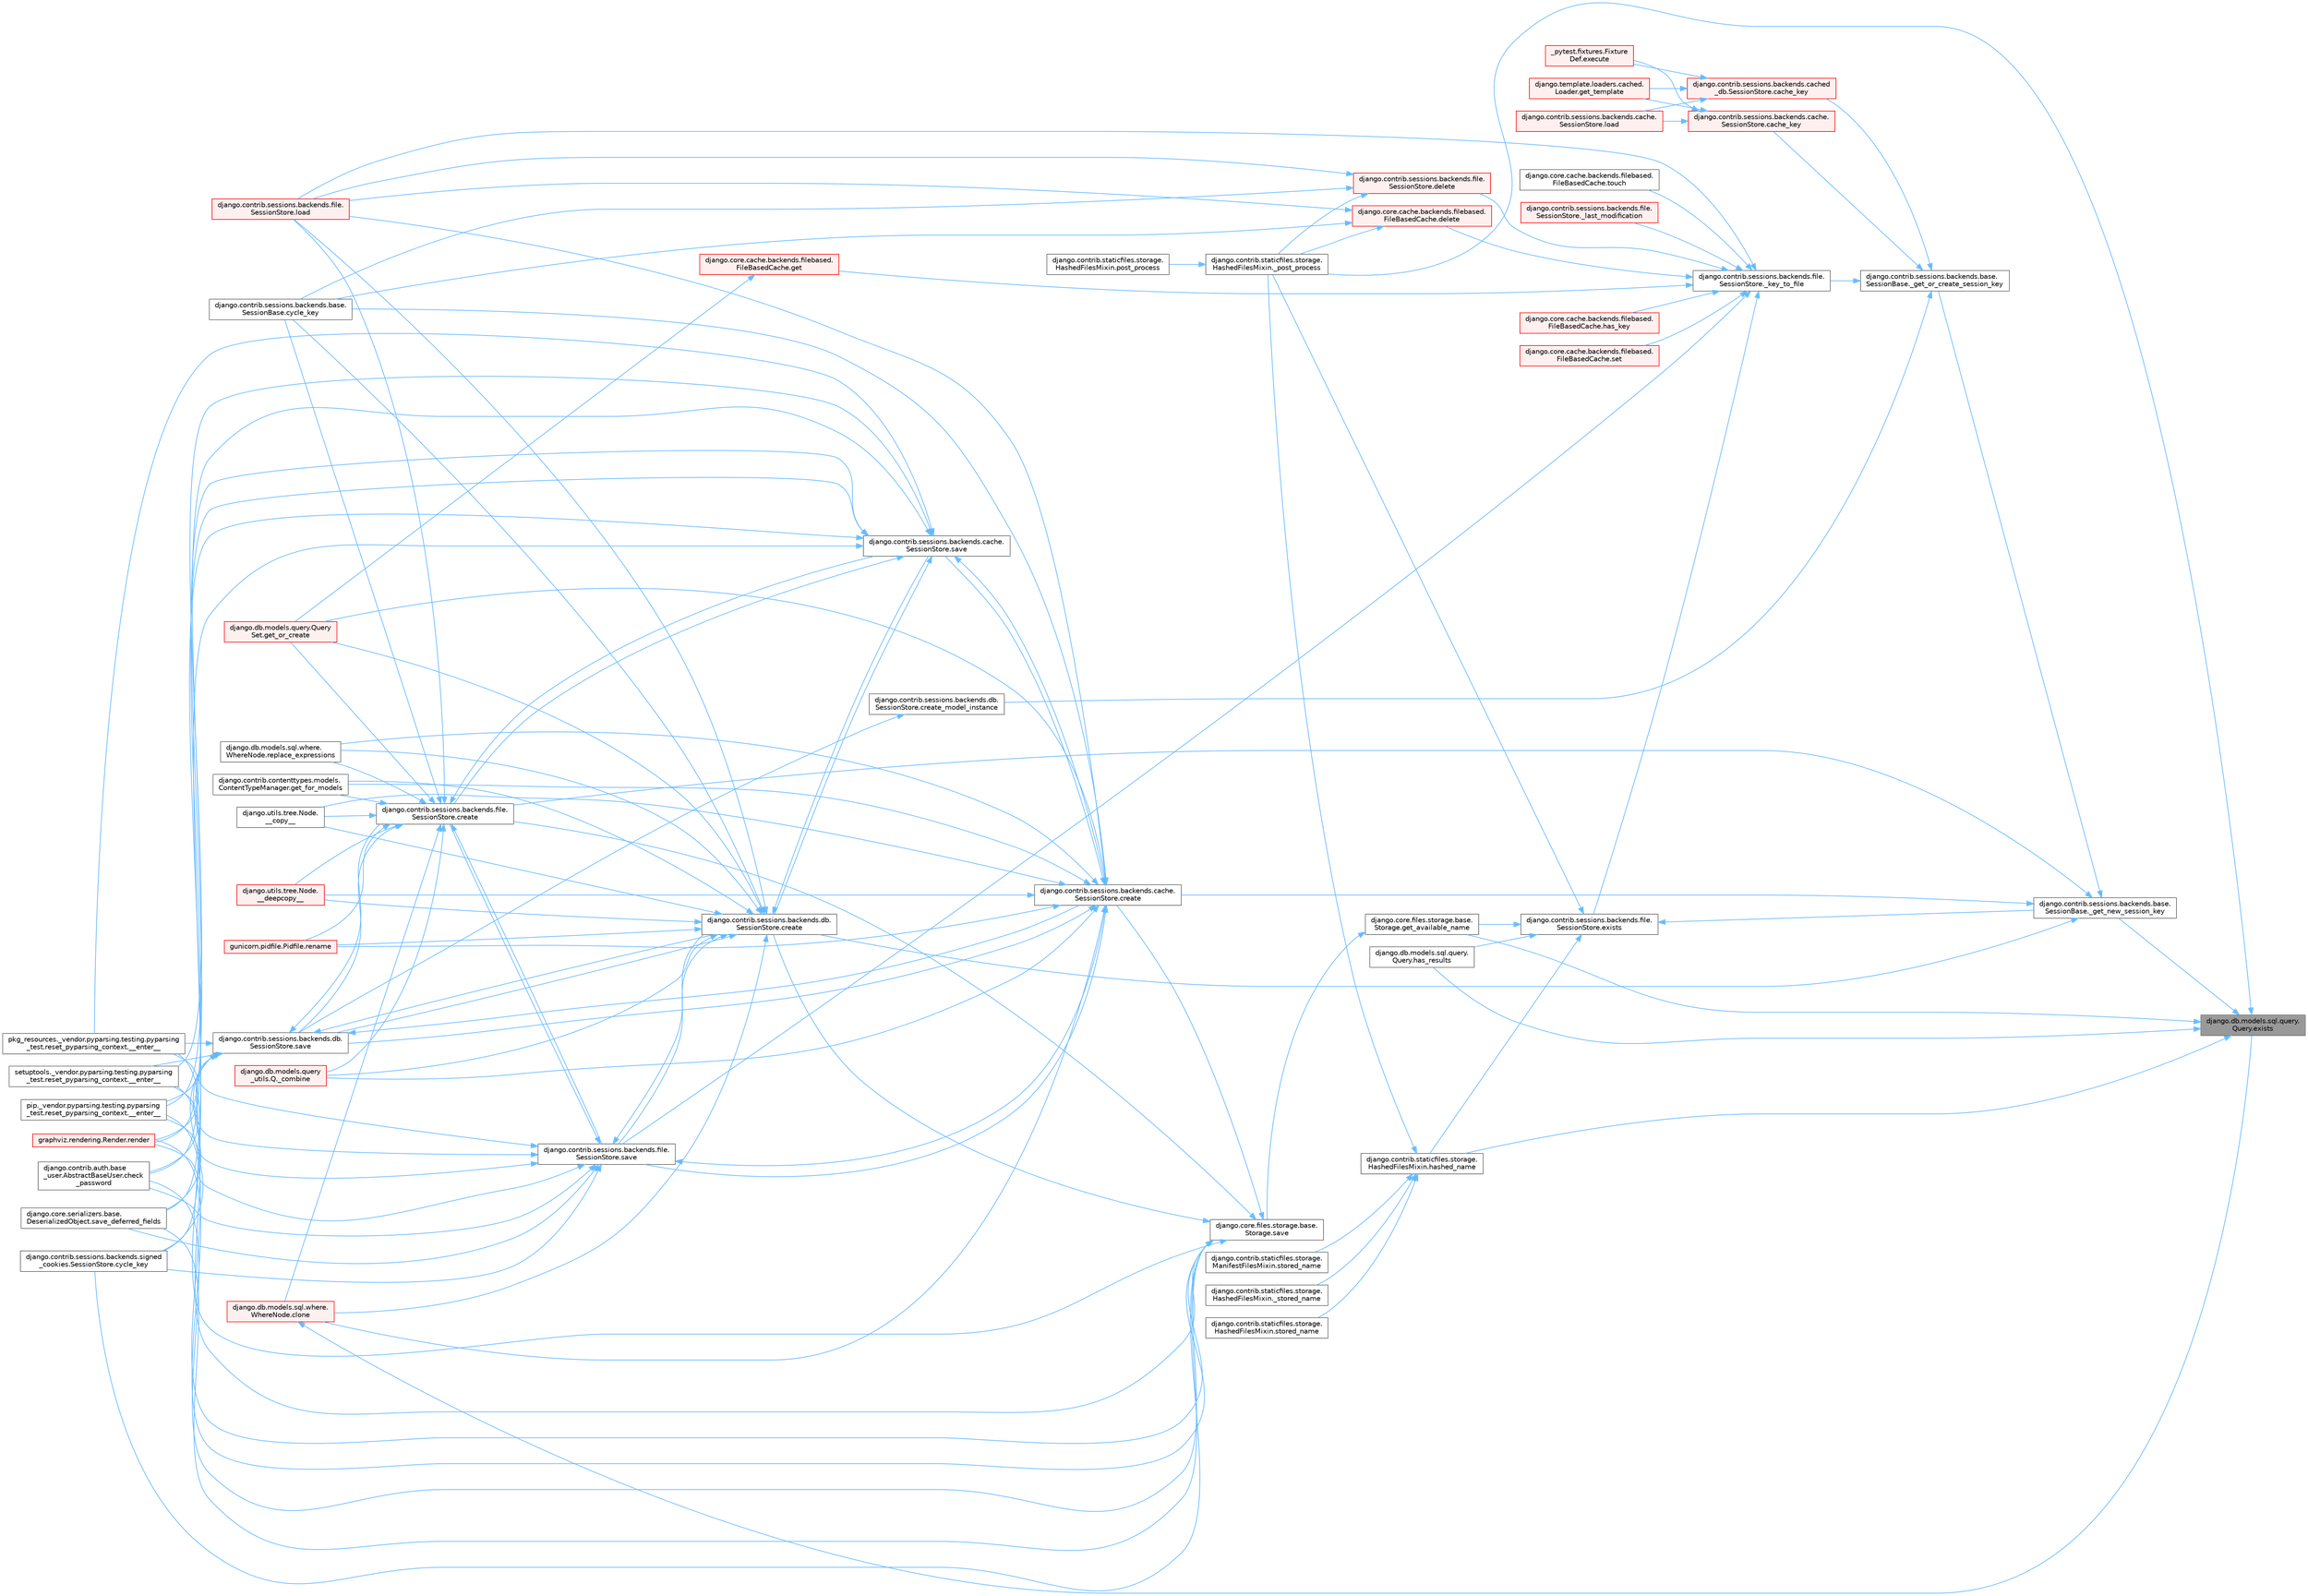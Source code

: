 digraph "django.db.models.sql.query.Query.exists"
{
 // LATEX_PDF_SIZE
  bgcolor="transparent";
  edge [fontname=Helvetica,fontsize=10,labelfontname=Helvetica,labelfontsize=10];
  node [fontname=Helvetica,fontsize=10,shape=box,height=0.2,width=0.4];
  rankdir="RL";
  Node1 [id="Node000001",label="django.db.models.sql.query.\lQuery.exists",height=0.2,width=0.4,color="gray40", fillcolor="grey60", style="filled", fontcolor="black",tooltip=" "];
  Node1 -> Node2 [id="edge1_Node000001_Node000002",dir="back",color="steelblue1",style="solid",tooltip=" "];
  Node2 [id="Node000002",label="django.contrib.sessions.backends.base.\lSessionBase._get_new_session_key",height=0.2,width=0.4,color="grey40", fillcolor="white", style="filled",URL="$classdjango_1_1contrib_1_1sessions_1_1backends_1_1base_1_1_session_base.html#aa4fa1e405a4b97410d84bee8c9cf5e65",tooltip=" "];
  Node2 -> Node3 [id="edge2_Node000002_Node000003",dir="back",color="steelblue1",style="solid",tooltip=" "];
  Node3 [id="Node000003",label="django.contrib.sessions.backends.base.\lSessionBase._get_or_create_session_key",height=0.2,width=0.4,color="grey40", fillcolor="white", style="filled",URL="$classdjango_1_1contrib_1_1sessions_1_1backends_1_1base_1_1_session_base.html#a30b440c400e1f442d4f9f10e9b913d55",tooltip=" "];
  Node3 -> Node4 [id="edge3_Node000003_Node000004",dir="back",color="steelblue1",style="solid",tooltip=" "];
  Node4 [id="Node000004",label="django.contrib.sessions.backends.file.\lSessionStore._key_to_file",height=0.2,width=0.4,color="grey40", fillcolor="white", style="filled",URL="$classdjango_1_1contrib_1_1sessions_1_1backends_1_1file_1_1_session_store.html#a88358e39efe75a4622d40b1102e67f93",tooltip=" "];
  Node4 -> Node5 [id="edge4_Node000004_Node000005",dir="back",color="steelblue1",style="solid",tooltip=" "];
  Node5 [id="Node000005",label="django.contrib.sessions.backends.file.\lSessionStore._last_modification",height=0.2,width=0.4,color="red", fillcolor="#FFF0F0", style="filled",URL="$classdjango_1_1contrib_1_1sessions_1_1backends_1_1file_1_1_session_store.html#a8b4d1a775b85b229d891b8eca56af491",tooltip=" "];
  Node4 -> Node2480 [id="edge5_Node000004_Node002480",dir="back",color="steelblue1",style="solid",tooltip=" "];
  Node2480 [id="Node002480",label="django.contrib.sessions.backends.file.\lSessionStore.delete",height=0.2,width=0.4,color="red", fillcolor="#FFF0F0", style="filled",URL="$classdjango_1_1contrib_1_1sessions_1_1backends_1_1file_1_1_session_store.html#adff061b9bf9001df76e9ac5f58286ec4",tooltip=" "];
  Node2480 -> Node35 [id="edge6_Node002480_Node000035",dir="back",color="steelblue1",style="solid",tooltip=" "];
  Node35 [id="Node000035",label="django.contrib.staticfiles.storage.\lHashedFilesMixin._post_process",height=0.2,width=0.4,color="grey40", fillcolor="white", style="filled",URL="$classdjango_1_1contrib_1_1staticfiles_1_1storage_1_1_hashed_files_mixin.html#aa0c820223a4e686edd5d2c333d5a9336",tooltip=" "];
  Node35 -> Node36 [id="edge7_Node000035_Node000036",dir="back",color="steelblue1",style="solid",tooltip=" "];
  Node36 [id="Node000036",label="django.contrib.staticfiles.storage.\lHashedFilesMixin.post_process",height=0.2,width=0.4,color="grey40", fillcolor="white", style="filled",URL="$classdjango_1_1contrib_1_1staticfiles_1_1storage_1_1_hashed_files_mixin.html#a2814ba00e1311ca7b3dc381da1b31c8f",tooltip=" "];
  Node2480 -> Node37 [id="edge8_Node002480_Node000037",dir="back",color="steelblue1",style="solid",tooltip=" "];
  Node37 [id="Node000037",label="django.contrib.sessions.backends.base.\lSessionBase.cycle_key",height=0.2,width=0.4,color="grey40", fillcolor="white", style="filled",URL="$classdjango_1_1contrib_1_1sessions_1_1backends_1_1base_1_1_session_base.html#a6955e9bebe4e5b7d463bccfcf9181016",tooltip=" "];
  Node2480 -> Node7 [id="edge9_Node002480_Node000007",dir="back",color="steelblue1",style="solid",tooltip=" "];
  Node7 [id="Node000007",label="django.contrib.sessions.backends.file.\lSessionStore.load",height=0.2,width=0.4,color="red", fillcolor="#FFF0F0", style="filled",URL="$classdjango_1_1contrib_1_1sessions_1_1backends_1_1file_1_1_session_store.html#a408fa63512306fbaa7bbb62742f0295f",tooltip=" "];
  Node4 -> Node2481 [id="edge10_Node000004_Node002481",dir="back",color="steelblue1",style="solid",tooltip=" "];
  Node2481 [id="Node002481",label="django.core.cache.backends.filebased.\lFileBasedCache.delete",height=0.2,width=0.4,color="red", fillcolor="#FFF0F0", style="filled",URL="$classdjango_1_1core_1_1cache_1_1backends_1_1filebased_1_1_file_based_cache.html#a3ea01a368d14aacb993c07120084e49b",tooltip=" "];
  Node2481 -> Node35 [id="edge11_Node002481_Node000035",dir="back",color="steelblue1",style="solid",tooltip=" "];
  Node2481 -> Node37 [id="edge12_Node002481_Node000037",dir="back",color="steelblue1",style="solid",tooltip=" "];
  Node2481 -> Node7 [id="edge13_Node002481_Node000007",dir="back",color="steelblue1",style="solid",tooltip=" "];
  Node4 -> Node2482 [id="edge14_Node000004_Node002482",dir="back",color="steelblue1",style="solid",tooltip=" "];
  Node2482 [id="Node002482",label="django.contrib.sessions.backends.file.\lSessionStore.exists",height=0.2,width=0.4,color="grey40", fillcolor="white", style="filled",URL="$classdjango_1_1contrib_1_1sessions_1_1backends_1_1file_1_1_session_store.html#ac71713367271770f0725f65d90ea66c5",tooltip=" "];
  Node2482 -> Node2 [id="edge15_Node002482_Node000002",dir="back",color="steelblue1",style="solid",tooltip=" "];
  Node2482 -> Node35 [id="edge16_Node002482_Node000035",dir="back",color="steelblue1",style="solid",tooltip=" "];
  Node2482 -> Node645 [id="edge17_Node002482_Node000645",dir="back",color="steelblue1",style="solid",tooltip=" "];
  Node645 [id="Node000645",label="django.core.files.storage.base.\lStorage.get_available_name",height=0.2,width=0.4,color="grey40", fillcolor="white", style="filled",URL="$classdjango_1_1core_1_1files_1_1storage_1_1base_1_1_storage.html#a2cd94744363c607f8025623f0b0a6d10",tooltip=" "];
  Node645 -> Node646 [id="edge18_Node000645_Node000646",dir="back",color="steelblue1",style="solid",tooltip=" "];
  Node646 [id="Node000646",label="django.core.files.storage.base.\lStorage.save",height=0.2,width=0.4,color="grey40", fillcolor="white", style="filled",URL="$classdjango_1_1core_1_1files_1_1storage_1_1base_1_1_storage.html#a68e86af8595dbcd63fca177b3dd7d463",tooltip=" "];
  Node646 -> Node10 [id="edge19_Node000646_Node000010",dir="back",color="steelblue1",style="solid",tooltip=" "];
  Node10 [id="Node000010",label="pip._vendor.pyparsing.testing.pyparsing\l_test.reset_pyparsing_context.__enter__",height=0.2,width=0.4,color="grey40", fillcolor="white", style="filled",URL="$classpip_1_1__vendor_1_1pyparsing_1_1testing_1_1pyparsing__test_1_1reset__pyparsing__context.html#a3d39d97a0d95a9b46c987e6dff52b7c0",tooltip=" "];
  Node646 -> Node11 [id="edge20_Node000646_Node000011",dir="back",color="steelblue1",style="solid",tooltip=" "];
  Node11 [id="Node000011",label="pkg_resources._vendor.pyparsing.testing.pyparsing\l_test.reset_pyparsing_context.__enter__",height=0.2,width=0.4,color="grey40", fillcolor="white", style="filled",URL="$classpkg__resources_1_1__vendor_1_1pyparsing_1_1testing_1_1pyparsing__test_1_1reset__pyparsing__context.html#a8d8360c033ccc7296fb9323a07cdeb25",tooltip=" "];
  Node646 -> Node12 [id="edge21_Node000646_Node000012",dir="back",color="steelblue1",style="solid",tooltip=" "];
  Node12 [id="Node000012",label="setuptools._vendor.pyparsing.testing.pyparsing\l_test.reset_pyparsing_context.__enter__",height=0.2,width=0.4,color="grey40", fillcolor="white", style="filled",URL="$classsetuptools_1_1__vendor_1_1pyparsing_1_1testing_1_1pyparsing__test_1_1reset__pyparsing__context.html#a436e2ea8355c86505c8cfdae81714c7c",tooltip=" "];
  Node646 -> Node13 [id="edge22_Node000646_Node000013",dir="back",color="steelblue1",style="solid",tooltip=" "];
  Node13 [id="Node000013",label="django.contrib.auth.base\l_user.AbstractBaseUser.check\l_password",height=0.2,width=0.4,color="grey40", fillcolor="white", style="filled",URL="$classdjango_1_1contrib_1_1auth_1_1base__user_1_1_abstract_base_user.html#aaa9bb7fa5353bc1917dbd7f87b63321a",tooltip=" "];
  Node646 -> Node14 [id="edge23_Node000646_Node000014",dir="back",color="steelblue1",style="solid",tooltip=" "];
  Node14 [id="Node000014",label="django.contrib.sessions.backends.cache.\lSessionStore.create",height=0.2,width=0.4,color="grey40", fillcolor="white", style="filled",URL="$classdjango_1_1contrib_1_1sessions_1_1backends_1_1cache_1_1_session_store.html#a38c9efbdb5115fd1820ae198b767c39c",tooltip=" "];
  Node14 -> Node15 [id="edge24_Node000014_Node000015",dir="back",color="steelblue1",style="solid",tooltip=" "];
  Node15 [id="Node000015",label="django.utils.tree.Node.\l__copy__",height=0.2,width=0.4,color="grey40", fillcolor="white", style="filled",URL="$classdjango_1_1utils_1_1tree_1_1_node.html#abae878f6b4500b8b241c23d8fac46e63",tooltip=" "];
  Node14 -> Node16 [id="edge25_Node000014_Node000016",dir="back",color="steelblue1",style="solid",tooltip=" "];
  Node16 [id="Node000016",label="django.utils.tree.Node.\l__deepcopy__",height=0.2,width=0.4,color="red", fillcolor="#FFF0F0", style="filled",URL="$classdjango_1_1utils_1_1tree_1_1_node.html#a38840c46ded3963808edbeec90765d6b",tooltip=" "];
  Node14 -> Node159 [id="edge26_Node000014_Node000159",dir="back",color="steelblue1",style="solid",tooltip=" "];
  Node159 [id="Node000159",label="django.db.models.query\l_utils.Q._combine",height=0.2,width=0.4,color="red", fillcolor="#FFF0F0", style="filled",URL="$classdjango_1_1db_1_1models_1_1query__utils_1_1_q.html#ade621b98231b73615e1aa3a726560c55",tooltip=" "];
  Node14 -> Node502 [id="edge27_Node000014_Node000502",dir="back",color="steelblue1",style="solid",tooltip=" "];
  Node502 [id="Node000502",label="django.db.models.sql.where.\lWhereNode.clone",height=0.2,width=0.4,color="red", fillcolor="#FFF0F0", style="filled",URL="$classdjango_1_1db_1_1models_1_1sql_1_1where_1_1_where_node.html#a0faff63950b774ce4ad391ea1f6b6d2c",tooltip=" "];
  Node502 -> Node1 [id="edge28_Node000502_Node000001",dir="back",color="steelblue1",style="solid",tooltip=" "];
  Node14 -> Node37 [id="edge29_Node000014_Node000037",dir="back",color="steelblue1",style="solid",tooltip=" "];
  Node14 -> Node505 [id="edge30_Node000014_Node000505",dir="back",color="steelblue1",style="solid",tooltip=" "];
  Node505 [id="Node000505",label="django.contrib.contenttypes.models.\lContentTypeManager.get_for_models",height=0.2,width=0.4,color="grey40", fillcolor="white", style="filled",URL="$classdjango_1_1contrib_1_1contenttypes_1_1models_1_1_content_type_manager.html#a541a2e215680799739b6f8c1b19ddda4",tooltip=" "];
  Node14 -> Node506 [id="edge31_Node000014_Node000506",dir="back",color="steelblue1",style="solid",tooltip=" "];
  Node506 [id="Node000506",label="django.db.models.query.Query\lSet.get_or_create",height=0.2,width=0.4,color="red", fillcolor="#FFF0F0", style="filled",URL="$classdjango_1_1db_1_1models_1_1query_1_1_query_set.html#a0f727927ec4d1b9f3087b831cc911c59",tooltip=" "];
  Node14 -> Node7 [id="edge32_Node000014_Node000007",dir="back",color="steelblue1",style="solid",tooltip=" "];
  Node14 -> Node508 [id="edge33_Node000014_Node000508",dir="back",color="steelblue1",style="solid",tooltip=" "];
  Node508 [id="Node000508",label="gunicorn.pidfile.Pidfile.rename",height=0.2,width=0.4,color="red", fillcolor="#FFF0F0", style="filled",URL="$classgunicorn_1_1pidfile_1_1_pidfile.html#af03623bf56b92f594700ba5e5f25bc76",tooltip=" "];
  Node14 -> Node510 [id="edge34_Node000014_Node000510",dir="back",color="steelblue1",style="solid",tooltip=" "];
  Node510 [id="Node000510",label="django.db.models.sql.where.\lWhereNode.replace_expressions",height=0.2,width=0.4,color="grey40", fillcolor="white", style="filled",URL="$classdjango_1_1db_1_1models_1_1sql_1_1where_1_1_where_node.html#a1cc3580a7f4a51605b52ae4a9653b3ac",tooltip=" "];
  Node14 -> Node511 [id="edge35_Node000014_Node000511",dir="back",color="steelblue1",style="solid",tooltip=" "];
  Node511 [id="Node000511",label="django.contrib.sessions.backends.cache.\lSessionStore.save",height=0.2,width=0.4,color="grey40", fillcolor="white", style="filled",URL="$classdjango_1_1contrib_1_1sessions_1_1backends_1_1cache_1_1_session_store.html#a67e81d959c24e3a84b1e755a9a861c53",tooltip=" "];
  Node511 -> Node10 [id="edge36_Node000511_Node000010",dir="back",color="steelblue1",style="solid",tooltip=" "];
  Node511 -> Node11 [id="edge37_Node000511_Node000011",dir="back",color="steelblue1",style="solid",tooltip=" "];
  Node511 -> Node12 [id="edge38_Node000511_Node000012",dir="back",color="steelblue1",style="solid",tooltip=" "];
  Node511 -> Node13 [id="edge39_Node000511_Node000013",dir="back",color="steelblue1",style="solid",tooltip=" "];
  Node511 -> Node14 [id="edge40_Node000511_Node000014",dir="back",color="steelblue1",style="solid",tooltip=" "];
  Node511 -> Node501 [id="edge41_Node000511_Node000501",dir="back",color="steelblue1",style="solid",tooltip=" "];
  Node501 [id="Node000501",label="django.contrib.sessions.backends.db.\lSessionStore.create",height=0.2,width=0.4,color="grey40", fillcolor="white", style="filled",URL="$classdjango_1_1contrib_1_1sessions_1_1backends_1_1db_1_1_session_store.html#a4a98c0168c61e75be58e279660aa6ce4",tooltip=" "];
  Node501 -> Node15 [id="edge42_Node000501_Node000015",dir="back",color="steelblue1",style="solid",tooltip=" "];
  Node501 -> Node16 [id="edge43_Node000501_Node000016",dir="back",color="steelblue1",style="solid",tooltip=" "];
  Node501 -> Node159 [id="edge44_Node000501_Node000159",dir="back",color="steelblue1",style="solid",tooltip=" "];
  Node501 -> Node502 [id="edge45_Node000501_Node000502",dir="back",color="steelblue1",style="solid",tooltip=" "];
  Node501 -> Node37 [id="edge46_Node000501_Node000037",dir="back",color="steelblue1",style="solid",tooltip=" "];
  Node501 -> Node505 [id="edge47_Node000501_Node000505",dir="back",color="steelblue1",style="solid",tooltip=" "];
  Node501 -> Node506 [id="edge48_Node000501_Node000506",dir="back",color="steelblue1",style="solid",tooltip=" "];
  Node501 -> Node7 [id="edge49_Node000501_Node000007",dir="back",color="steelblue1",style="solid",tooltip=" "];
  Node501 -> Node508 [id="edge50_Node000501_Node000508",dir="back",color="steelblue1",style="solid",tooltip=" "];
  Node501 -> Node510 [id="edge51_Node000501_Node000510",dir="back",color="steelblue1",style="solid",tooltip=" "];
  Node501 -> Node511 [id="edge52_Node000501_Node000511",dir="back",color="steelblue1",style="solid",tooltip=" "];
  Node501 -> Node9 [id="edge53_Node000501_Node000009",dir="back",color="steelblue1",style="solid",tooltip=" "];
  Node9 [id="Node000009",label="django.contrib.sessions.backends.db.\lSessionStore.save",height=0.2,width=0.4,color="grey40", fillcolor="white", style="filled",URL="$classdjango_1_1contrib_1_1sessions_1_1backends_1_1db_1_1_session_store.html#a68a6b4f159bd3dc969ec80b34c1622af",tooltip=" "];
  Node9 -> Node10 [id="edge54_Node000009_Node000010",dir="back",color="steelblue1",style="solid",tooltip=" "];
  Node9 -> Node11 [id="edge55_Node000009_Node000011",dir="back",color="steelblue1",style="solid",tooltip=" "];
  Node9 -> Node12 [id="edge56_Node000009_Node000012",dir="back",color="steelblue1",style="solid",tooltip=" "];
  Node9 -> Node13 [id="edge57_Node000009_Node000013",dir="back",color="steelblue1",style="solid",tooltip=" "];
  Node9 -> Node14 [id="edge58_Node000009_Node000014",dir="back",color="steelblue1",style="solid",tooltip=" "];
  Node9 -> Node501 [id="edge59_Node000009_Node000501",dir="back",color="steelblue1",style="solid",tooltip=" "];
  Node9 -> Node512 [id="edge60_Node000009_Node000512",dir="back",color="steelblue1",style="solid",tooltip=" "];
  Node512 [id="Node000512",label="django.contrib.sessions.backends.file.\lSessionStore.create",height=0.2,width=0.4,color="grey40", fillcolor="white", style="filled",URL="$classdjango_1_1contrib_1_1sessions_1_1backends_1_1file_1_1_session_store.html#a6624db6a37dfff490f837047e0a60dda",tooltip=" "];
  Node512 -> Node15 [id="edge61_Node000512_Node000015",dir="back",color="steelblue1",style="solid",tooltip=" "];
  Node512 -> Node16 [id="edge62_Node000512_Node000016",dir="back",color="steelblue1",style="solid",tooltip=" "];
  Node512 -> Node159 [id="edge63_Node000512_Node000159",dir="back",color="steelblue1",style="solid",tooltip=" "];
  Node512 -> Node502 [id="edge64_Node000512_Node000502",dir="back",color="steelblue1",style="solid",tooltip=" "];
  Node512 -> Node37 [id="edge65_Node000512_Node000037",dir="back",color="steelblue1",style="solid",tooltip=" "];
  Node512 -> Node505 [id="edge66_Node000512_Node000505",dir="back",color="steelblue1",style="solid",tooltip=" "];
  Node512 -> Node506 [id="edge67_Node000512_Node000506",dir="back",color="steelblue1",style="solid",tooltip=" "];
  Node512 -> Node7 [id="edge68_Node000512_Node000007",dir="back",color="steelblue1",style="solid",tooltip=" "];
  Node512 -> Node508 [id="edge69_Node000512_Node000508",dir="back",color="steelblue1",style="solid",tooltip=" "];
  Node512 -> Node510 [id="edge70_Node000512_Node000510",dir="back",color="steelblue1",style="solid",tooltip=" "];
  Node512 -> Node511 [id="edge71_Node000512_Node000511",dir="back",color="steelblue1",style="solid",tooltip=" "];
  Node512 -> Node9 [id="edge72_Node000512_Node000009",dir="back",color="steelblue1",style="solid",tooltip=" "];
  Node512 -> Node513 [id="edge73_Node000512_Node000513",dir="back",color="steelblue1",style="solid",tooltip=" "];
  Node513 [id="Node000513",label="django.contrib.sessions.backends.file.\lSessionStore.save",height=0.2,width=0.4,color="grey40", fillcolor="white", style="filled",URL="$classdjango_1_1contrib_1_1sessions_1_1backends_1_1file_1_1_session_store.html#af170f9c112376eb1627509287bf9620f",tooltip=" "];
  Node513 -> Node10 [id="edge74_Node000513_Node000010",dir="back",color="steelblue1",style="solid",tooltip=" "];
  Node513 -> Node11 [id="edge75_Node000513_Node000011",dir="back",color="steelblue1",style="solid",tooltip=" "];
  Node513 -> Node12 [id="edge76_Node000513_Node000012",dir="back",color="steelblue1",style="solid",tooltip=" "];
  Node513 -> Node13 [id="edge77_Node000513_Node000013",dir="back",color="steelblue1",style="solid",tooltip=" "];
  Node513 -> Node14 [id="edge78_Node000513_Node000014",dir="back",color="steelblue1",style="solid",tooltip=" "];
  Node513 -> Node501 [id="edge79_Node000513_Node000501",dir="back",color="steelblue1",style="solid",tooltip=" "];
  Node513 -> Node512 [id="edge80_Node000513_Node000512",dir="back",color="steelblue1",style="solid",tooltip=" "];
  Node513 -> Node514 [id="edge81_Node000513_Node000514",dir="back",color="steelblue1",style="solid",tooltip=" "];
  Node514 [id="Node000514",label="django.contrib.sessions.backends.signed\l_cookies.SessionStore.cycle_key",height=0.2,width=0.4,color="grey40", fillcolor="white", style="filled",URL="$classdjango_1_1contrib_1_1sessions_1_1backends_1_1signed__cookies_1_1_session_store.html#abf8e71313b847459c30f19e691c25a93",tooltip=" "];
  Node513 -> Node515 [id="edge82_Node000513_Node000515",dir="back",color="steelblue1",style="solid",tooltip=" "];
  Node515 [id="Node000515",label="graphviz.rendering.Render.render",height=0.2,width=0.4,color="red", fillcolor="#FFF0F0", style="filled",URL="$classgraphviz_1_1rendering_1_1_render.html#a0249d6538d64a6b59b1bed64d4636456",tooltip=" "];
  Node513 -> Node647 [id="edge83_Node000513_Node000647",dir="back",color="steelblue1",style="solid",tooltip=" "];
  Node647 [id="Node000647",label="django.core.serializers.base.\lDeserializedObject.save_deferred_fields",height=0.2,width=0.4,color="grey40", fillcolor="white", style="filled",URL="$classdjango_1_1core_1_1serializers_1_1base_1_1_deserialized_object.html#a2fd4269d14e2f58fda59335c79a582f5",tooltip=" "];
  Node9 -> Node514 [id="edge84_Node000009_Node000514",dir="back",color="steelblue1",style="solid",tooltip=" "];
  Node9 -> Node515 [id="edge85_Node000009_Node000515",dir="back",color="steelblue1",style="solid",tooltip=" "];
  Node9 -> Node647 [id="edge86_Node000009_Node000647",dir="back",color="steelblue1",style="solid",tooltip=" "];
  Node501 -> Node513 [id="edge87_Node000501_Node000513",dir="back",color="steelblue1",style="solid",tooltip=" "];
  Node511 -> Node512 [id="edge88_Node000511_Node000512",dir="back",color="steelblue1",style="solid",tooltip=" "];
  Node511 -> Node514 [id="edge89_Node000511_Node000514",dir="back",color="steelblue1",style="solid",tooltip=" "];
  Node511 -> Node515 [id="edge90_Node000511_Node000515",dir="back",color="steelblue1",style="solid",tooltip=" "];
  Node511 -> Node647 [id="edge91_Node000511_Node000647",dir="back",color="steelblue1",style="solid",tooltip=" "];
  Node14 -> Node9 [id="edge92_Node000014_Node000009",dir="back",color="steelblue1",style="solid",tooltip=" "];
  Node14 -> Node513 [id="edge93_Node000014_Node000513",dir="back",color="steelblue1",style="solid",tooltip=" "];
  Node646 -> Node501 [id="edge94_Node000646_Node000501",dir="back",color="steelblue1",style="solid",tooltip=" "];
  Node646 -> Node512 [id="edge95_Node000646_Node000512",dir="back",color="steelblue1",style="solid",tooltip=" "];
  Node646 -> Node514 [id="edge96_Node000646_Node000514",dir="back",color="steelblue1",style="solid",tooltip=" "];
  Node646 -> Node515 [id="edge97_Node000646_Node000515",dir="back",color="steelblue1",style="solid",tooltip=" "];
  Node646 -> Node647 [id="edge98_Node000646_Node000647",dir="back",color="steelblue1",style="solid",tooltip=" "];
  Node2482 -> Node648 [id="edge99_Node002482_Node000648",dir="back",color="steelblue1",style="solid",tooltip=" "];
  Node648 [id="Node000648",label="django.db.models.sql.query.\lQuery.has_results",height=0.2,width=0.4,color="grey40", fillcolor="white", style="filled",URL="$classdjango_1_1db_1_1models_1_1sql_1_1query_1_1_query.html#a50f87eab8046ac532fe77593491da050",tooltip=" "];
  Node2482 -> Node649 [id="edge100_Node002482_Node000649",dir="back",color="steelblue1",style="solid",tooltip=" "];
  Node649 [id="Node000649",label="django.contrib.staticfiles.storage.\lHashedFilesMixin.hashed_name",height=0.2,width=0.4,color="grey40", fillcolor="white", style="filled",URL="$classdjango_1_1contrib_1_1staticfiles_1_1storage_1_1_hashed_files_mixin.html#aa30283e5d1a2177cf975b44ae95e45e4",tooltip=" "];
  Node649 -> Node35 [id="edge101_Node000649_Node000035",dir="back",color="steelblue1",style="solid",tooltip=" "];
  Node649 -> Node650 [id="edge102_Node000649_Node000650",dir="back",color="steelblue1",style="solid",tooltip=" "];
  Node650 [id="Node000650",label="django.contrib.staticfiles.storage.\lHashedFilesMixin._stored_name",height=0.2,width=0.4,color="grey40", fillcolor="white", style="filled",URL="$classdjango_1_1contrib_1_1staticfiles_1_1storage_1_1_hashed_files_mixin.html#a392ae5fa08fbbf3e360450edc663386a",tooltip=" "];
  Node649 -> Node651 [id="edge103_Node000649_Node000651",dir="back",color="steelblue1",style="solid",tooltip=" "];
  Node651 [id="Node000651",label="django.contrib.staticfiles.storage.\lHashedFilesMixin.stored_name",height=0.2,width=0.4,color="grey40", fillcolor="white", style="filled",URL="$classdjango_1_1contrib_1_1staticfiles_1_1storage_1_1_hashed_files_mixin.html#a6da945cdca5e4771dfed263cf935da64",tooltip=" "];
  Node649 -> Node652 [id="edge104_Node000649_Node000652",dir="back",color="steelblue1",style="solid",tooltip=" "];
  Node652 [id="Node000652",label="django.contrib.staticfiles.storage.\lManifestFilesMixin.stored_name",height=0.2,width=0.4,color="grey40", fillcolor="white", style="filled",URL="$classdjango_1_1contrib_1_1staticfiles_1_1storage_1_1_manifest_files_mixin.html#ad4c0e8430e2a96c5c086a661d02dd452",tooltip=" "];
  Node4 -> Node2483 [id="edge105_Node000004_Node002483",dir="back",color="steelblue1",style="solid",tooltip=" "];
  Node2483 [id="Node002483",label="django.core.cache.backends.filebased.\lFileBasedCache.get",height=0.2,width=0.4,color="red", fillcolor="#FFF0F0", style="filled",URL="$classdjango_1_1core_1_1cache_1_1backends_1_1filebased_1_1_file_based_cache.html#a81478fa25dd545d6e223f4e3d6760646",tooltip=" "];
  Node2483 -> Node506 [id="edge106_Node002483_Node000506",dir="back",color="steelblue1",style="solid",tooltip=" "];
  Node4 -> Node2484 [id="edge107_Node000004_Node002484",dir="back",color="steelblue1",style="solid",tooltip=" "];
  Node2484 [id="Node002484",label="django.core.cache.backends.filebased.\lFileBasedCache.has_key",height=0.2,width=0.4,color="red", fillcolor="#FFF0F0", style="filled",URL="$classdjango_1_1core_1_1cache_1_1backends_1_1filebased_1_1_file_based_cache.html#a8372c71fa4978b5eb54252ab924eb2f9",tooltip=" "];
  Node4 -> Node7 [id="edge108_Node000004_Node000007",dir="back",color="steelblue1",style="solid",tooltip=" "];
  Node4 -> Node513 [id="edge109_Node000004_Node000513",dir="back",color="steelblue1",style="solid",tooltip=" "];
  Node4 -> Node764 [id="edge110_Node000004_Node000764",dir="back",color="steelblue1",style="solid",tooltip=" "];
  Node764 [id="Node000764",label="django.core.cache.backends.filebased.\lFileBasedCache.set",height=0.2,width=0.4,color="red", fillcolor="#FFF0F0", style="filled",URL="$classdjango_1_1core_1_1cache_1_1backends_1_1filebased_1_1_file_based_cache.html#a7c5292a9ab120424eeaf5fe254366ca6",tooltip=" "];
  Node4 -> Node2485 [id="edge111_Node000004_Node002485",dir="back",color="steelblue1",style="solid",tooltip=" "];
  Node2485 [id="Node002485",label="django.core.cache.backends.filebased.\lFileBasedCache.touch",height=0.2,width=0.4,color="grey40", fillcolor="white", style="filled",URL="$classdjango_1_1core_1_1cache_1_1backends_1_1filebased_1_1_file_based_cache.html#ac2a0031a190feb092445232e16c1a18c",tooltip=" "];
  Node3 -> Node3171 [id="edge112_Node000003_Node003171",dir="back",color="steelblue1",style="solid",tooltip=" "];
  Node3171 [id="Node003171",label="django.contrib.sessions.backends.cache.\lSessionStore.cache_key",height=0.2,width=0.4,color="red", fillcolor="#FFF0F0", style="filled",URL="$classdjango_1_1contrib_1_1sessions_1_1backends_1_1cache_1_1_session_store.html#aaad1a2e0950477787b815baa4327f739",tooltip=" "];
  Node3171 -> Node205 [id="edge113_Node003171_Node000205",dir="back",color="steelblue1",style="solid",tooltip=" "];
  Node205 [id="Node000205",label="_pytest.fixtures.Fixture\lDef.execute",height=0.2,width=0.4,color="red", fillcolor="#FFF0F0", style="filled",URL="$class__pytest_1_1fixtures_1_1_fixture_def.html#ac27e0caaadd6404ffc2715216b643993",tooltip=" "];
  Node3171 -> Node3172 [id="edge114_Node003171_Node003172",dir="back",color="steelblue1",style="solid",tooltip=" "];
  Node3172 [id="Node003172",label="django.template.loaders.cached.\lLoader.get_template",height=0.2,width=0.4,color="red", fillcolor="#FFF0F0", style="filled",URL="$classdjango_1_1template_1_1loaders_1_1cached_1_1_loader.html#a911630b975c3aeb827f6dafdc81c539a",tooltip=" "];
  Node3171 -> Node3176 [id="edge115_Node003171_Node003176",dir="back",color="steelblue1",style="solid",tooltip=" "];
  Node3176 [id="Node003176",label="django.contrib.sessions.backends.cache.\lSessionStore.load",height=0.2,width=0.4,color="red", fillcolor="#FFF0F0", style="filled",URL="$classdjango_1_1contrib_1_1sessions_1_1backends_1_1cache_1_1_session_store.html#abe89d1419808d74909996a59d825822f",tooltip=" "];
  Node3 -> Node3177 [id="edge116_Node000003_Node003177",dir="back",color="steelblue1",style="solid",tooltip=" "];
  Node3177 [id="Node003177",label="django.contrib.sessions.backends.cached\l_db.SessionStore.cache_key",height=0.2,width=0.4,color="red", fillcolor="#FFF0F0", style="filled",URL="$classdjango_1_1contrib_1_1sessions_1_1backends_1_1cached__db_1_1_session_store.html#a9fc2ec7b2fb96dbebea8592f2618eda0",tooltip=" "];
  Node3177 -> Node205 [id="edge117_Node003177_Node000205",dir="back",color="steelblue1",style="solid",tooltip=" "];
  Node3177 -> Node3172 [id="edge118_Node003177_Node003172",dir="back",color="steelblue1",style="solid",tooltip=" "];
  Node3177 -> Node3176 [id="edge119_Node003177_Node003176",dir="back",color="steelblue1",style="solid",tooltip=" "];
  Node3 -> Node1804 [id="edge120_Node000003_Node001804",dir="back",color="steelblue1",style="solid",tooltip=" "];
  Node1804 [id="Node001804",label="django.contrib.sessions.backends.db.\lSessionStore.create_model_instance",height=0.2,width=0.4,color="grey40", fillcolor="white", style="filled",URL="$classdjango_1_1contrib_1_1sessions_1_1backends_1_1db_1_1_session_store.html#a0a3de585eb81b76b2c9c405702a7a563",tooltip=" "];
  Node1804 -> Node9 [id="edge121_Node001804_Node000009",dir="back",color="steelblue1",style="solid",tooltip=" "];
  Node2 -> Node14 [id="edge122_Node000002_Node000014",dir="back",color="steelblue1",style="solid",tooltip=" "];
  Node2 -> Node501 [id="edge123_Node000002_Node000501",dir="back",color="steelblue1",style="solid",tooltip=" "];
  Node2 -> Node512 [id="edge124_Node000002_Node000512",dir="back",color="steelblue1",style="solid",tooltip=" "];
  Node1 -> Node35 [id="edge125_Node000001_Node000035",dir="back",color="steelblue1",style="solid",tooltip=" "];
  Node1 -> Node645 [id="edge126_Node000001_Node000645",dir="back",color="steelblue1",style="solid",tooltip=" "];
  Node1 -> Node648 [id="edge127_Node000001_Node000648",dir="back",color="steelblue1",style="solid",tooltip=" "];
  Node1 -> Node649 [id="edge128_Node000001_Node000649",dir="back",color="steelblue1",style="solid",tooltip=" "];
}
